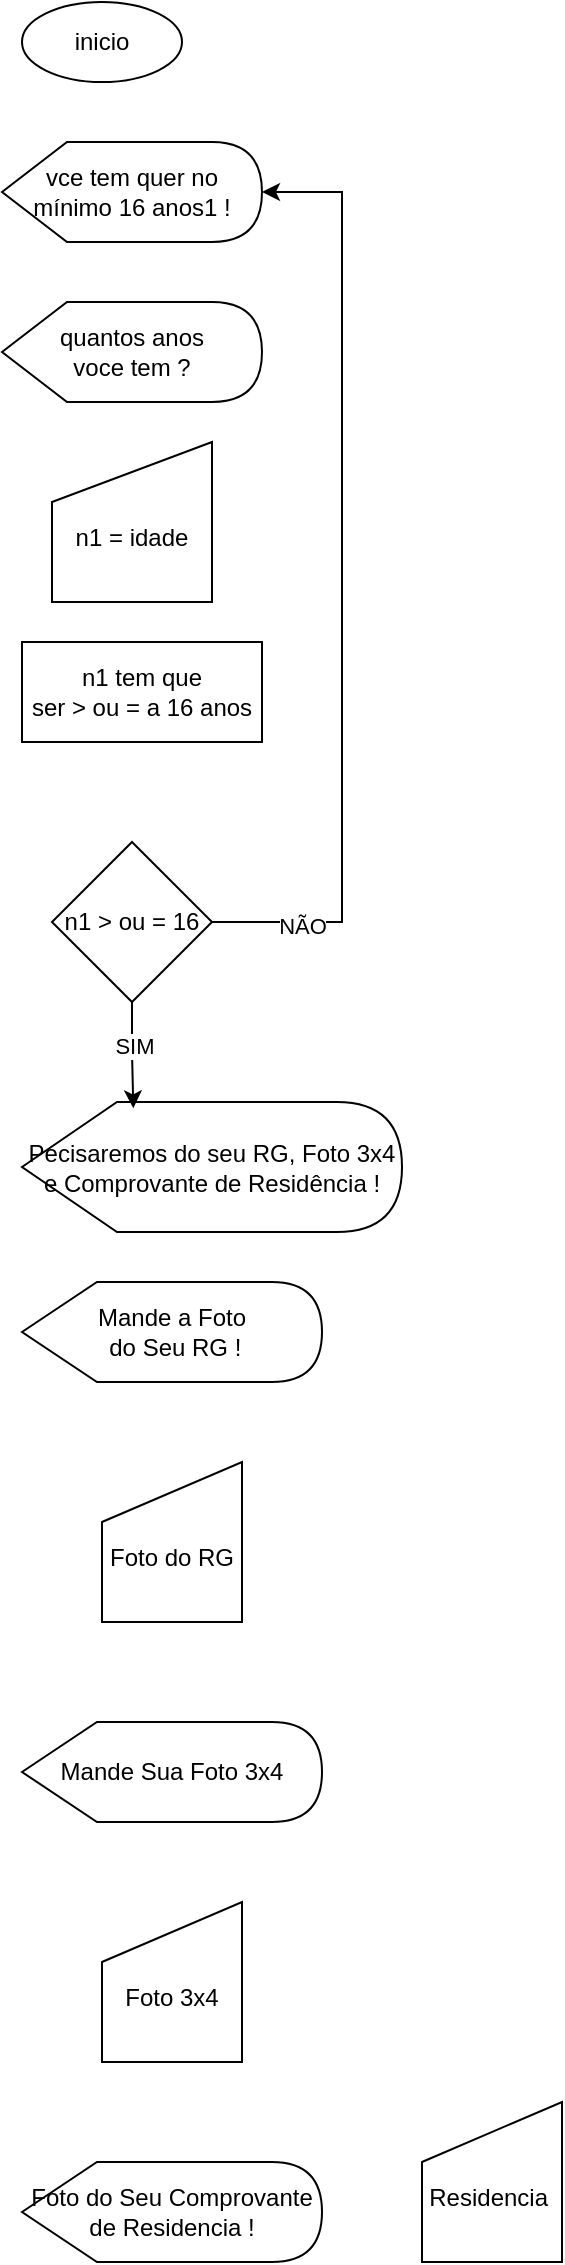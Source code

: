 <mxfile version="22.1.0" type="github">
  <diagram name="Página-1" id="VkQyPsuvd4PCCWZTSULT">
    <mxGraphModel dx="1050" dy="522" grid="1" gridSize="10" guides="1" tooltips="1" connect="1" arrows="1" fold="1" page="1" pageScale="1" pageWidth="827" pageHeight="1169" math="0" shadow="0">
      <root>
        <mxCell id="0" />
        <mxCell id="1" parent="0" />
        <mxCell id="AxIgMvvKOriLaUE2Q4an-1" value="inicio" style="ellipse;whiteSpace=wrap;html=1;" parent="1" vertex="1">
          <mxGeometry x="40" y="20" width="80" height="40" as="geometry" />
        </mxCell>
        <mxCell id="hFScJhW6e3Zdx_rkpALp-1" value="&lt;font style=&quot;vertical-align: inherit;&quot;&gt;&lt;font style=&quot;vertical-align: inherit;&quot;&gt;&lt;font style=&quot;vertical-align: inherit;&quot;&gt;&lt;font style=&quot;vertical-align: inherit;&quot;&gt;vce tem quer no mínimo 16 anos1 !&lt;/font&gt;&lt;/font&gt;&lt;/font&gt;&lt;/font&gt;" style="shape=display;whiteSpace=wrap;html=1;" vertex="1" parent="1">
          <mxGeometry x="30" y="90" width="130" height="50" as="geometry" />
        </mxCell>
        <mxCell id="hFScJhW6e3Zdx_rkpALp-3" value="&lt;font style=&quot;vertical-align: inherit;&quot;&gt;&lt;font style=&quot;vertical-align: inherit;&quot;&gt;&lt;font style=&quot;vertical-align: inherit;&quot;&gt;&lt;font style=&quot;vertical-align: inherit;&quot;&gt;&lt;font style=&quot;vertical-align: inherit;&quot;&gt;&lt;font style=&quot;vertical-align: inherit;&quot;&gt;quantos anos &lt;/font&gt;&lt;/font&gt;&lt;br&gt;&lt;font style=&quot;vertical-align: inherit;&quot;&gt;&lt;font style=&quot;vertical-align: inherit;&quot;&gt;voce tem ?&lt;/font&gt;&lt;/font&gt;&lt;/font&gt;&lt;/font&gt;&lt;/font&gt;&lt;/font&gt;" style="shape=display;whiteSpace=wrap;html=1;" vertex="1" parent="1">
          <mxGeometry x="30" y="170" width="130" height="50" as="geometry" />
        </mxCell>
        <mxCell id="hFScJhW6e3Zdx_rkpALp-4" value="&lt;br&gt;&lt;font style=&quot;vertical-align: inherit;&quot;&gt;&lt;font style=&quot;vertical-align: inherit;&quot;&gt;n1 = idade&lt;/font&gt;&lt;/font&gt;" style="shape=manualInput;whiteSpace=wrap;html=1;" vertex="1" parent="1">
          <mxGeometry x="55" y="240" width="80" height="80" as="geometry" />
        </mxCell>
        <mxCell id="hFScJhW6e3Zdx_rkpALp-5" value="&lt;font style=&quot;&quot;&gt;&lt;font style=&quot;&quot;&gt;&lt;font style=&quot;&quot;&gt;&lt;font style=&quot;&quot;&gt;&lt;font style=&quot;&quot;&gt;&lt;font style=&quot;&quot;&gt;&lt;font style=&quot;&quot;&gt;&lt;font style=&quot;&quot;&gt;&lt;span style=&quot;vertical-align: inherit;&quot;&gt;&lt;font style=&quot;vertical-align: inherit;&quot;&gt;&lt;font style=&quot;vertical-align: inherit;&quot;&gt;n1 tem que&lt;br&gt;&amp;nbsp;ser &amp;gt; ou = a 16 anos&amp;nbsp;&lt;/font&gt;&lt;/font&gt;&lt;/span&gt;&lt;/font&gt;&lt;/font&gt;&lt;/font&gt;&lt;/font&gt;&lt;/font&gt;&lt;/font&gt;&lt;/font&gt;&lt;/font&gt;" style="rounded=0;whiteSpace=wrap;html=1;" vertex="1" parent="1">
          <mxGeometry x="40" y="340" width="120" height="50" as="geometry" />
        </mxCell>
        <mxCell id="hFScJhW6e3Zdx_rkpALp-7" style="edgeStyle=orthogonalEdgeStyle;rounded=0;orthogonalLoop=1;jettySize=auto;html=1;exitX=1;exitY=0.5;exitDx=0;exitDy=0;entryX=1;entryY=0.5;entryDx=0;entryDy=0;entryPerimeter=0;" edge="1" parent="1" source="hFScJhW6e3Zdx_rkpALp-6" target="hFScJhW6e3Zdx_rkpALp-1">
          <mxGeometry relative="1" as="geometry">
            <mxPoint x="220" y="140" as="targetPoint" />
            <Array as="points">
              <mxPoint x="200" y="480" />
              <mxPoint x="200" y="115" />
            </Array>
          </mxGeometry>
        </mxCell>
        <mxCell id="hFScJhW6e3Zdx_rkpALp-8" value="&lt;font style=&quot;vertical-align: inherit;&quot;&gt;&lt;font style=&quot;vertical-align: inherit;&quot;&gt;NÃO&lt;/font&gt;&lt;/font&gt;" style="edgeLabel;html=1;align=center;verticalAlign=middle;resizable=0;points=[];" vertex="1" connectable="0" parent="hFScJhW6e3Zdx_rkpALp-7">
          <mxGeometry x="-0.809" y="-2" relative="1" as="geometry">
            <mxPoint as="offset" />
          </mxGeometry>
        </mxCell>
        <mxCell id="hFScJhW6e3Zdx_rkpALp-6" value="&lt;font style=&quot;vertical-align: inherit;&quot;&gt;&lt;font style=&quot;vertical-align: inherit;&quot;&gt;n1 &amp;gt; ou = 16&lt;br&gt;&lt;/font&gt;&lt;/font&gt;" style="rhombus;whiteSpace=wrap;html=1;" vertex="1" parent="1">
          <mxGeometry x="55" y="440" width="80" height="80" as="geometry" />
        </mxCell>
        <mxCell id="hFScJhW6e3Zdx_rkpALp-9" value="&lt;font style=&quot;vertical-align: inherit;&quot;&gt;&lt;font style=&quot;vertical-align: inherit;&quot;&gt;&lt;font style=&quot;vertical-align: inherit;&quot;&gt;&lt;font style=&quot;vertical-align: inherit;&quot;&gt;Pecisaremos do seu RG, Foto 3x4 e Comprovante de Residência !&lt;/font&gt;&lt;/font&gt;&lt;/font&gt;&lt;/font&gt;" style="shape=display;whiteSpace=wrap;html=1;" vertex="1" parent="1">
          <mxGeometry x="40" y="570" width="190" height="65" as="geometry" />
        </mxCell>
        <mxCell id="hFScJhW6e3Zdx_rkpALp-10" style="edgeStyle=orthogonalEdgeStyle;rounded=0;orthogonalLoop=1;jettySize=auto;html=1;exitX=0.5;exitY=1;exitDx=0;exitDy=0;entryX=0.293;entryY=0.049;entryDx=0;entryDy=0;entryPerimeter=0;" edge="1" parent="1" source="hFScJhW6e3Zdx_rkpALp-6" target="hFScJhW6e3Zdx_rkpALp-9">
          <mxGeometry relative="1" as="geometry" />
        </mxCell>
        <mxCell id="hFScJhW6e3Zdx_rkpALp-11" value="&lt;font style=&quot;vertical-align: inherit;&quot;&gt;&lt;font style=&quot;vertical-align: inherit;&quot;&gt;SIM&lt;/font&gt;&lt;/font&gt;" style="edgeLabel;html=1;align=center;verticalAlign=middle;resizable=0;points=[];" vertex="1" connectable="0" parent="hFScJhW6e3Zdx_rkpALp-10">
          <mxGeometry x="-0.191" y="1" relative="1" as="geometry">
            <mxPoint as="offset" />
          </mxGeometry>
        </mxCell>
        <mxCell id="hFScJhW6e3Zdx_rkpALp-12" value="&lt;font style=&quot;vertical-align: inherit;&quot;&gt;&lt;font style=&quot;vertical-align: inherit;&quot;&gt;Mande Sua Foto 3x4&lt;/font&gt;&lt;/font&gt;" style="shape=display;whiteSpace=wrap;html=1;" vertex="1" parent="1">
          <mxGeometry x="40" y="880" width="150" height="50" as="geometry" />
        </mxCell>
        <mxCell id="hFScJhW6e3Zdx_rkpALp-13" value="&amp;nbsp;&lt;br&gt;&lt;font style=&quot;vertical-align: inherit;&quot;&gt;&lt;font style=&quot;vertical-align: inherit;&quot;&gt;Foto 3x4&lt;/font&gt;&lt;/font&gt;" style="shape=manualInput;whiteSpace=wrap;html=1;" vertex="1" parent="1">
          <mxGeometry x="80" y="970" width="70" height="80" as="geometry" />
        </mxCell>
        <mxCell id="hFScJhW6e3Zdx_rkpALp-14" value="&lt;font style=&quot;vertical-align: inherit;&quot;&gt;&lt;font style=&quot;vertical-align: inherit;&quot;&gt;Mande a Foto&lt;br&gt;&amp;nbsp;do Seu RG !&lt;/font&gt;&lt;/font&gt;" style="shape=display;whiteSpace=wrap;html=1;" vertex="1" parent="1">
          <mxGeometry x="40" y="660" width="150" height="50" as="geometry" />
        </mxCell>
        <mxCell id="hFScJhW6e3Zdx_rkpALp-15" value="&amp;nbsp;&lt;br&gt;&lt;font style=&quot;vertical-align: inherit;&quot;&gt;&lt;font style=&quot;vertical-align: inherit;&quot;&gt;&lt;font style=&quot;vertical-align: inherit;&quot;&gt;&lt;font style=&quot;vertical-align: inherit;&quot;&gt;Foto do RG&lt;/font&gt;&lt;/font&gt;&lt;/font&gt;&lt;/font&gt;" style="shape=manualInput;whiteSpace=wrap;html=1;" vertex="1" parent="1">
          <mxGeometry x="80" y="750" width="70" height="80" as="geometry" />
        </mxCell>
        <mxCell id="hFScJhW6e3Zdx_rkpALp-16" value="&lt;font style=&quot;vertical-align: inherit;&quot;&gt;&lt;font style=&quot;vertical-align: inherit;&quot;&gt;Foto do Seu Comprovante&lt;br&gt;de Residencia !&lt;br&gt;&lt;/font&gt;&lt;/font&gt;" style="shape=display;whiteSpace=wrap;html=1;" vertex="1" parent="1">
          <mxGeometry x="40" y="1100" width="150" height="50" as="geometry" />
        </mxCell>
        <mxCell id="hFScJhW6e3Zdx_rkpALp-17" value="&amp;nbsp;&lt;br&gt;&lt;font style=&quot;vertical-align: inherit;&quot;&gt;&lt;font style=&quot;vertical-align: inherit;&quot;&gt;Residencia&amp;nbsp;&lt;/font&gt;&lt;/font&gt;" style="shape=manualInput;whiteSpace=wrap;html=1;" vertex="1" parent="1">
          <mxGeometry x="240" y="1070" width="70" height="80" as="geometry" />
        </mxCell>
      </root>
    </mxGraphModel>
  </diagram>
</mxfile>
